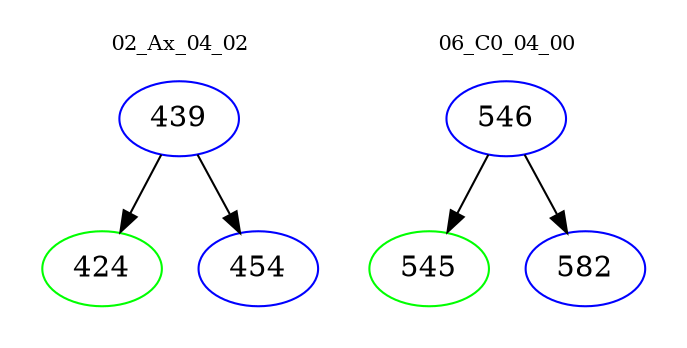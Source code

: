 digraph{
subgraph cluster_0 {
color = white
label = "02_Ax_04_02";
fontsize=10;
T0_439 [label="439", color="blue"]
T0_439 -> T0_424 [color="black"]
T0_424 [label="424", color="green"]
T0_439 -> T0_454 [color="black"]
T0_454 [label="454", color="blue"]
}
subgraph cluster_1 {
color = white
label = "06_C0_04_00";
fontsize=10;
T1_546 [label="546", color="blue"]
T1_546 -> T1_545 [color="black"]
T1_545 [label="545", color="green"]
T1_546 -> T1_582 [color="black"]
T1_582 [label="582", color="blue"]
}
}
